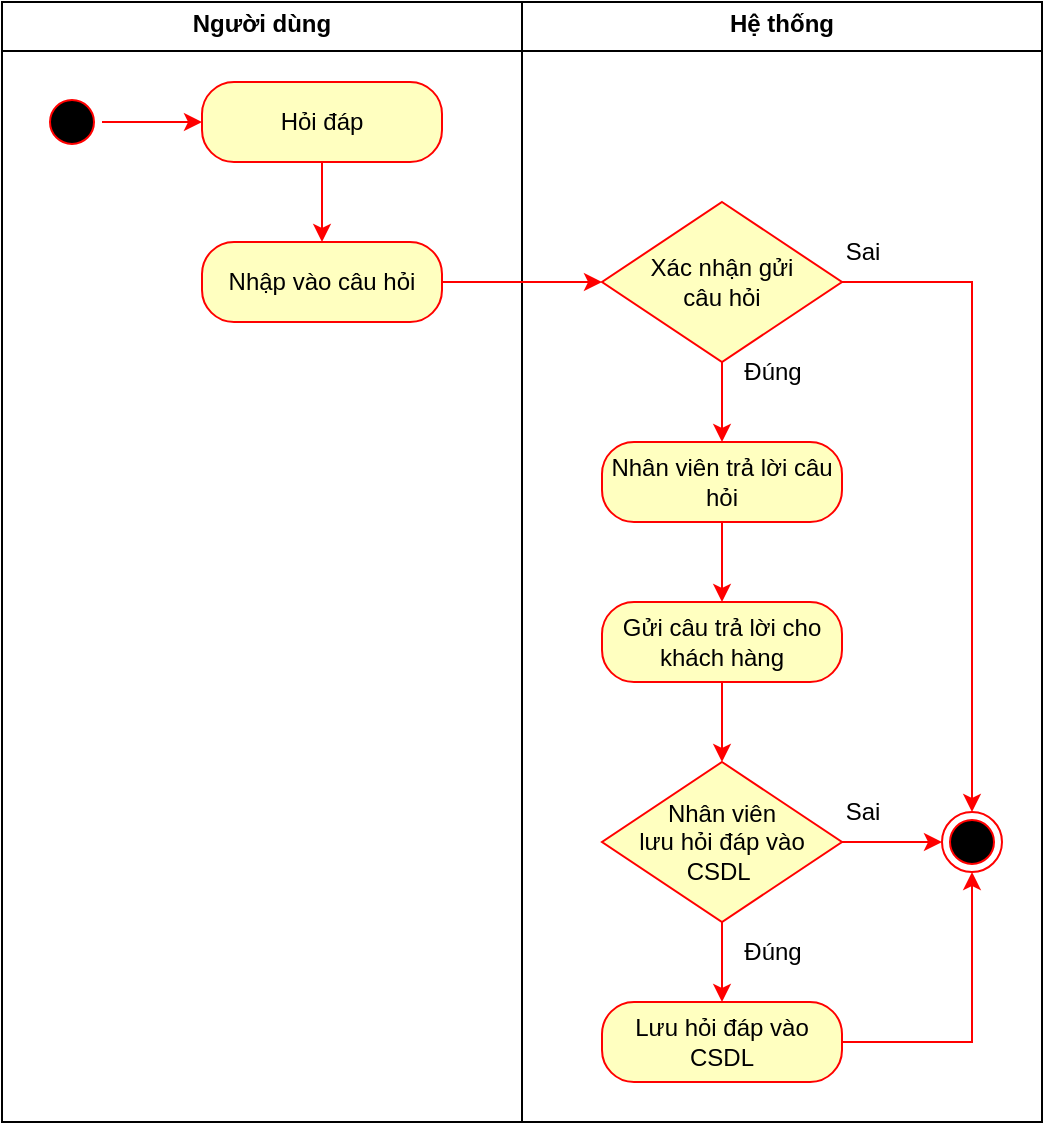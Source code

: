<mxfile version="26.0.7">
  <diagram name="Page-1" id="RwB7W1pXo9uaDp351zQj">
    <mxGraphModel dx="1775" dy="760" grid="1" gridSize="10" guides="1" tooltips="1" connect="1" arrows="1" fold="1" page="1" pageScale="1" pageWidth="850" pageHeight="1100" math="0" shadow="0">
      <root>
        <mxCell id="0" />
        <mxCell id="1" parent="0" />
        <mxCell id="Q87F_zt2HsUtimDnW5c0-36" value="&lt;p style=&quot;margin:0px;margin-top:4px;text-align:center;&quot;&gt;&lt;b&gt;Hệ thống&lt;/b&gt;&lt;/p&gt;&lt;hr size=&quot;1&quot; style=&quot;border-style:solid;&quot;&gt;&lt;div style=&quot;height:2px;&quot;&gt;&lt;/div&gt;" style="verticalAlign=top;align=left;overflow=fill;html=1;whiteSpace=wrap;" vertex="1" parent="1">
          <mxGeometry x="260" width="260" height="560" as="geometry" />
        </mxCell>
        <mxCell id="Q87F_zt2HsUtimDnW5c0-34" value="&lt;p style=&quot;margin:0px;margin-top:4px;text-align:center;&quot;&gt;&lt;b&gt;Người dùng&lt;/b&gt;&lt;/p&gt;&lt;hr size=&quot;1&quot; style=&quot;border-style:solid;&quot;&gt;&lt;div style=&quot;height:2px;&quot;&gt;&lt;/div&gt;" style="verticalAlign=top;align=left;overflow=fill;html=1;whiteSpace=wrap;" vertex="1" parent="1">
          <mxGeometry width="260" height="560" as="geometry" />
        </mxCell>
        <mxCell id="Q87F_zt2HsUtimDnW5c0-3" value="" style="edgeStyle=orthogonalEdgeStyle;rounded=0;orthogonalLoop=1;jettySize=auto;html=1;strokeColor=light-dark(#FF0000,#FFFFFF);" edge="1" parent="1" source="Q87F_zt2HsUtimDnW5c0-1" target="Q87F_zt2HsUtimDnW5c0-2">
          <mxGeometry relative="1" as="geometry" />
        </mxCell>
        <mxCell id="Q87F_zt2HsUtimDnW5c0-1" value="" style="ellipse;html=1;shape=startState;fillColor=#000000;strokeColor=light-dark(#FF0000,#FFFFFF);" vertex="1" parent="1">
          <mxGeometry x="20" y="45" width="30" height="30" as="geometry" />
        </mxCell>
        <mxCell id="Q87F_zt2HsUtimDnW5c0-7" value="" style="edgeStyle=orthogonalEdgeStyle;rounded=0;orthogonalLoop=1;jettySize=auto;html=1;strokeColor=light-dark(#FF0000,#FFFFFF);" edge="1" parent="1" source="Q87F_zt2HsUtimDnW5c0-2" target="Q87F_zt2HsUtimDnW5c0-4">
          <mxGeometry relative="1" as="geometry" />
        </mxCell>
        <mxCell id="Q87F_zt2HsUtimDnW5c0-2" value="Hỏi đáp" style="rounded=1;whiteSpace=wrap;html=1;arcSize=40;fontColor=#000000;fillColor=#ffffc0;strokeColor=light-dark(#FF0000,#FFFFFF);" vertex="1" parent="1">
          <mxGeometry x="100" y="40" width="120" height="40" as="geometry" />
        </mxCell>
        <mxCell id="Q87F_zt2HsUtimDnW5c0-6" value="" style="edgeStyle=orthogonalEdgeStyle;rounded=0;orthogonalLoop=1;jettySize=auto;html=1;strokeColor=light-dark(#FF0000,#FFFFFF);" edge="1" parent="1" source="Q87F_zt2HsUtimDnW5c0-4" target="Q87F_zt2HsUtimDnW5c0-5">
          <mxGeometry relative="1" as="geometry" />
        </mxCell>
        <mxCell id="Q87F_zt2HsUtimDnW5c0-4" value="Nhập vào câu hỏi" style="rounded=1;whiteSpace=wrap;html=1;arcSize=40;fontColor=#000000;fillColor=#ffffc0;strokeColor=light-dark(#FF0000,#FFFFFF);" vertex="1" parent="1">
          <mxGeometry x="100" y="120" width="120" height="40" as="geometry" />
        </mxCell>
        <mxCell id="Q87F_zt2HsUtimDnW5c0-17" value="" style="edgeStyle=orthogonalEdgeStyle;rounded=0;orthogonalLoop=1;jettySize=auto;html=1;strokeColor=light-dark(#FF0000,#FFFFFF);" edge="1" parent="1" source="Q87F_zt2HsUtimDnW5c0-5" target="Q87F_zt2HsUtimDnW5c0-11">
          <mxGeometry relative="1" as="geometry" />
        </mxCell>
        <mxCell id="Q87F_zt2HsUtimDnW5c0-28" style="edgeStyle=orthogonalEdgeStyle;rounded=0;orthogonalLoop=1;jettySize=auto;html=1;entryX=0.5;entryY=0;entryDx=0;entryDy=0;strokeColor=light-dark(#FF0000,#FFFFFF);" edge="1" parent="1" source="Q87F_zt2HsUtimDnW5c0-5" target="Q87F_zt2HsUtimDnW5c0-25">
          <mxGeometry relative="1" as="geometry" />
        </mxCell>
        <mxCell id="Q87F_zt2HsUtimDnW5c0-5" value="Xác nhận gửi&lt;br&gt;câu hỏi" style="rhombus;whiteSpace=wrap;html=1;fontColor=#000000;fillColor=#ffffc0;strokeColor=light-dark(#FF0000,#FFFFFF);" vertex="1" parent="1">
          <mxGeometry x="300" y="100" width="120" height="80" as="geometry" />
        </mxCell>
        <mxCell id="Q87F_zt2HsUtimDnW5c0-19" value="" style="edgeStyle=orthogonalEdgeStyle;rounded=0;orthogonalLoop=1;jettySize=auto;html=1;strokeColor=light-dark(#FF0000,#FFFFFF);" edge="1" parent="1" source="Q87F_zt2HsUtimDnW5c0-11" target="Q87F_zt2HsUtimDnW5c0-18">
          <mxGeometry relative="1" as="geometry" />
        </mxCell>
        <mxCell id="Q87F_zt2HsUtimDnW5c0-11" value="Nhân viên trả lời câu hỏi" style="rounded=1;whiteSpace=wrap;html=1;arcSize=40;fontColor=#000000;fillColor=#ffffc0;strokeColor=light-dark(#FF0000,#FFFFFF);" vertex="1" parent="1">
          <mxGeometry x="300" y="220" width="120" height="40" as="geometry" />
        </mxCell>
        <mxCell id="Q87F_zt2HsUtimDnW5c0-22" value="" style="edgeStyle=orthogonalEdgeStyle;rounded=0;orthogonalLoop=1;jettySize=auto;html=1;strokeColor=light-dark(#FF0000,#FFFFFF);" edge="1" parent="1" source="Q87F_zt2HsUtimDnW5c0-18" target="Q87F_zt2HsUtimDnW5c0-21">
          <mxGeometry relative="1" as="geometry" />
        </mxCell>
        <mxCell id="Q87F_zt2HsUtimDnW5c0-18" value="Gửi câu trả lời cho khách hàng" style="rounded=1;whiteSpace=wrap;html=1;arcSize=40;fontColor=#000000;fillColor=#ffffc0;strokeColor=light-dark(#FF0000,#FFFFFF);" vertex="1" parent="1">
          <mxGeometry x="300" y="300" width="120" height="40" as="geometry" />
        </mxCell>
        <mxCell id="Q87F_zt2HsUtimDnW5c0-24" value="" style="edgeStyle=orthogonalEdgeStyle;rounded=0;orthogonalLoop=1;jettySize=auto;html=1;strokeColor=light-dark(#FF0000,#FFFFFF);" edge="1" parent="1" source="Q87F_zt2HsUtimDnW5c0-21" target="Q87F_zt2HsUtimDnW5c0-23">
          <mxGeometry relative="1" as="geometry" />
        </mxCell>
        <mxCell id="Q87F_zt2HsUtimDnW5c0-26" value="" style="edgeStyle=orthogonalEdgeStyle;rounded=0;orthogonalLoop=1;jettySize=auto;html=1;strokeColor=light-dark(#FF0000,#FFFFFF);" edge="1" parent="1" source="Q87F_zt2HsUtimDnW5c0-21" target="Q87F_zt2HsUtimDnW5c0-25">
          <mxGeometry relative="1" as="geometry" />
        </mxCell>
        <mxCell id="Q87F_zt2HsUtimDnW5c0-21" value="Nhân viên&lt;div&gt;lưu hỏi đáp vào&lt;br&gt;CSDL&amp;nbsp;&lt;/div&gt;" style="rhombus;whiteSpace=wrap;html=1;fontColor=#000000;fillColor=#ffffc0;strokeColor=light-dark(#FF0000,#FFFFFF);" vertex="1" parent="1">
          <mxGeometry x="300" y="380" width="120" height="80" as="geometry" />
        </mxCell>
        <mxCell id="Q87F_zt2HsUtimDnW5c0-27" style="edgeStyle=orthogonalEdgeStyle;rounded=0;orthogonalLoop=1;jettySize=auto;html=1;entryX=0.5;entryY=1;entryDx=0;entryDy=0;strokeColor=light-dark(#FF0000,#FFFFFF);" edge="1" parent="1" source="Q87F_zt2HsUtimDnW5c0-23" target="Q87F_zt2HsUtimDnW5c0-25">
          <mxGeometry relative="1" as="geometry" />
        </mxCell>
        <mxCell id="Q87F_zt2HsUtimDnW5c0-23" value="Lưu hỏi đáp vào CSDL" style="rounded=1;whiteSpace=wrap;html=1;arcSize=40;fontColor=#000000;fillColor=#ffffc0;strokeColor=light-dark(#FF0000,#FFFFFF);" vertex="1" parent="1">
          <mxGeometry x="300" y="500" width="120" height="40" as="geometry" />
        </mxCell>
        <mxCell id="Q87F_zt2HsUtimDnW5c0-25" value="" style="ellipse;html=1;shape=endState;fillColor=#000000;strokeColor=light-dark(#FF0000,#FFFFFF);" vertex="1" parent="1">
          <mxGeometry x="470" y="405" width="30" height="30" as="geometry" />
        </mxCell>
        <mxCell id="Q87F_zt2HsUtimDnW5c0-29" value="Đúng" style="text;html=1;align=center;verticalAlign=middle;resizable=0;points=[];autosize=1;strokeColor=light-dark(transparent,#FFFFFF);fillColor=none;" vertex="1" parent="1">
          <mxGeometry x="360" y="460" width="50" height="30" as="geometry" />
        </mxCell>
        <mxCell id="Q87F_zt2HsUtimDnW5c0-31" value="Sai" style="text;html=1;align=center;verticalAlign=middle;resizable=0;points=[];autosize=1;strokeColor=light-dark(transparent,#FFFFFF);fillColor=none;" vertex="1" parent="1">
          <mxGeometry x="410" y="390" width="40" height="30" as="geometry" />
        </mxCell>
        <mxCell id="Q87F_zt2HsUtimDnW5c0-32" value="Sai" style="text;html=1;align=center;verticalAlign=middle;resizable=0;points=[];autosize=1;strokeColor=light-dark(transparent,#FFFFFF);fillColor=none;" vertex="1" parent="1">
          <mxGeometry x="410" y="110" width="40" height="30" as="geometry" />
        </mxCell>
        <mxCell id="Q87F_zt2HsUtimDnW5c0-33" value="Đúng" style="text;html=1;align=center;verticalAlign=middle;resizable=0;points=[];autosize=1;strokeColor=light-dark(transparent,#FFFFFF);fillColor=none;" vertex="1" parent="1">
          <mxGeometry x="360" y="170" width="50" height="30" as="geometry" />
        </mxCell>
      </root>
    </mxGraphModel>
  </diagram>
</mxfile>
